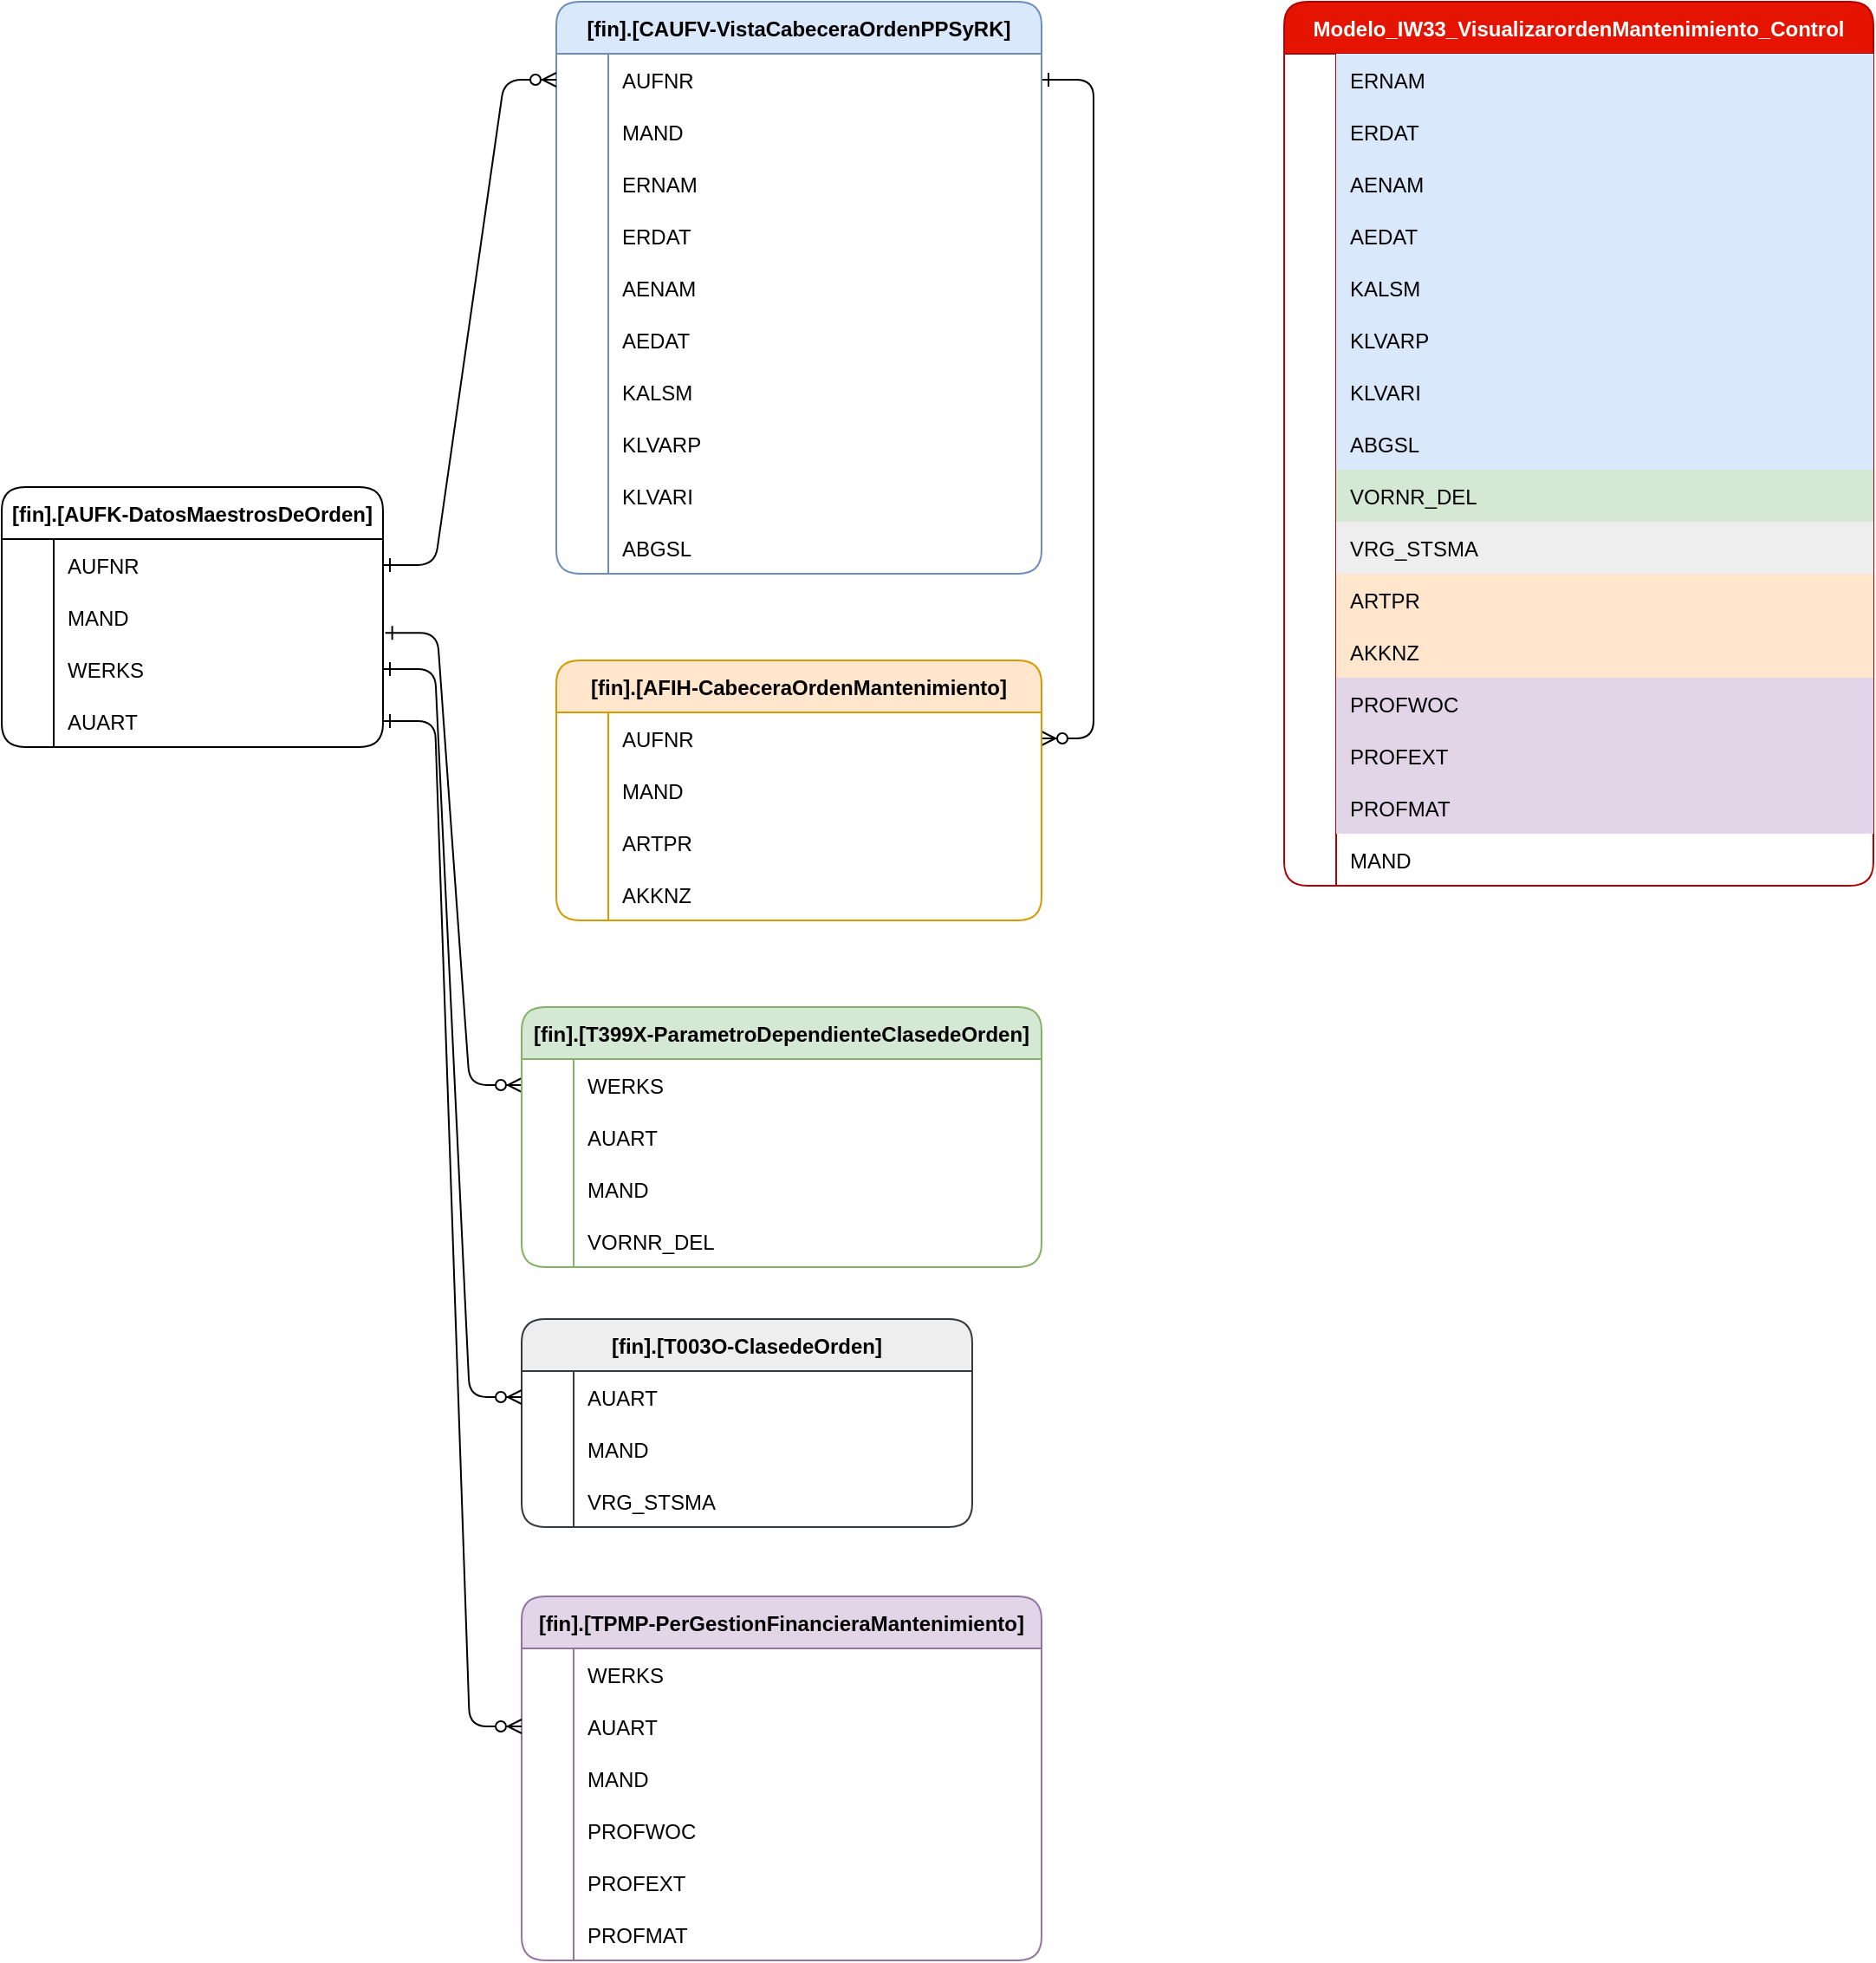 <mxfile version="21.6.5" type="github">
  <diagram id="R2lEEEUBdFMjLlhIrx00" name="Page-1">
    <mxGraphModel dx="2273" dy="819" grid="1" gridSize="10" guides="1" tooltips="1" connect="1" arrows="1" fold="1" page="1" pageScale="1" pageWidth="850" pageHeight="1100" math="0" shadow="0" extFonts="Permanent Marker^https://fonts.googleapis.com/css?family=Permanent+Marker">
      <root>
        <mxCell id="0" />
        <mxCell id="1" parent="0" />
        <mxCell id="C-vyLk0tnHw3VtMMgP7b-1" value="" style="edgeStyle=entityRelationEdgeStyle;endArrow=ERzeroToMany;startArrow=ERone;endFill=1;startFill=0;exitX=1;exitY=0.5;exitDx=0;exitDy=0;entryX=1;entryY=0.5;entryDx=0;entryDy=0;" parent="1" source="gMLpU3ofYZCjhP6Mvcqn-51" target="gMLpU3ofYZCjhP6Mvcqn-82" edge="1">
          <mxGeometry width="100" height="100" relative="1" as="geometry">
            <mxPoint x="-10" y="90" as="sourcePoint" />
            <mxPoint x="-10" y="470" as="targetPoint" />
            <Array as="points">
              <mxPoint x="-50" y="285" />
              <mxPoint x="-60" y="180" />
              <mxPoint x="-70" y="285" />
              <mxPoint x="-90" y="285" />
            </Array>
          </mxGeometry>
        </mxCell>
        <mxCell id="C-vyLk0tnHw3VtMMgP7b-12" value="" style="edgeStyle=entityRelationEdgeStyle;endArrow=ERzeroToMany;startArrow=ERone;endFill=1;startFill=0;exitX=1.006;exitY=-0.196;exitDx=0;exitDy=0;entryX=0;entryY=0.5;entryDx=0;entryDy=0;exitPerimeter=0;" parent="1" source="gMLpU3ofYZCjhP6Mvcqn-121" target="gMLpU3ofYZCjhP6Mvcqn-102" edge="1">
          <mxGeometry width="100" height="100" relative="1" as="geometry">
            <mxPoint x="-70" y="480" as="sourcePoint" />
            <mxPoint x="-170" y="760" as="targetPoint" />
          </mxGeometry>
        </mxCell>
        <mxCell id="gMLpU3ofYZCjhP6Mvcqn-1" value="Modelo_IW33_VisualizarordenMantenimiento_Control" style="shape=table;startSize=30;container=1;collapsible=1;childLayout=tableLayout;fixedRows=1;rowLines=0;fontStyle=1;align=center;resizeLast=1;fillColor=#e51400;fontColor=#ffffff;strokeColor=#B20000;rounded=1;" vertex="1" parent="1">
          <mxGeometry x="460" y="40" width="340" height="510" as="geometry" />
        </mxCell>
        <mxCell id="gMLpU3ofYZCjhP6Mvcqn-2" value="" style="shape=tableRow;horizontal=0;startSize=0;swimlaneHead=0;swimlaneBody=0;fillColor=none;collapsible=0;dropTarget=0;points=[[0,0.5],[1,0.5]];portConstraint=eastwest;strokeColor=inherit;top=0;left=0;right=0;bottom=0;" vertex="1" parent="gMLpU3ofYZCjhP6Mvcqn-1">
          <mxGeometry y="30" width="340" height="30" as="geometry" />
        </mxCell>
        <mxCell id="gMLpU3ofYZCjhP6Mvcqn-3" value="" style="shape=partialRectangle;overflow=hidden;connectable=0;fillColor=none;strokeColor=inherit;top=0;left=0;bottom=0;right=0;" vertex="1" parent="gMLpU3ofYZCjhP6Mvcqn-2">
          <mxGeometry width="30" height="30" as="geometry">
            <mxRectangle width="30" height="30" as="alternateBounds" />
          </mxGeometry>
        </mxCell>
        <mxCell id="gMLpU3ofYZCjhP6Mvcqn-4" value="ERNAM" style="shape=partialRectangle;overflow=hidden;connectable=0;fillColor=#dae8fc;align=left;strokeColor=#6c8ebf;top=0;left=0;bottom=0;right=0;spacingLeft=6;" vertex="1" parent="gMLpU3ofYZCjhP6Mvcqn-2">
          <mxGeometry x="30" width="310" height="30" as="geometry">
            <mxRectangle width="310" height="30" as="alternateBounds" />
          </mxGeometry>
        </mxCell>
        <mxCell id="gMLpU3ofYZCjhP6Mvcqn-5" value="" style="shape=tableRow;horizontal=0;startSize=0;swimlaneHead=0;swimlaneBody=0;fillColor=none;collapsible=0;dropTarget=0;points=[[0,0.5],[1,0.5]];portConstraint=eastwest;strokeColor=inherit;top=0;left=0;right=0;bottom=0;" vertex="1" parent="gMLpU3ofYZCjhP6Mvcqn-1">
          <mxGeometry y="60" width="340" height="30" as="geometry" />
        </mxCell>
        <mxCell id="gMLpU3ofYZCjhP6Mvcqn-6" value="" style="shape=partialRectangle;overflow=hidden;connectable=0;fillColor=none;strokeColor=inherit;top=0;left=0;bottom=0;right=0;" vertex="1" parent="gMLpU3ofYZCjhP6Mvcqn-5">
          <mxGeometry width="30" height="30" as="geometry">
            <mxRectangle width="30" height="30" as="alternateBounds" />
          </mxGeometry>
        </mxCell>
        <mxCell id="gMLpU3ofYZCjhP6Mvcqn-7" value="ERDAT" style="shape=partialRectangle;overflow=hidden;connectable=0;fillColor=#dae8fc;align=left;strokeColor=#6c8ebf;top=0;left=0;bottom=0;right=0;spacingLeft=6;" vertex="1" parent="gMLpU3ofYZCjhP6Mvcqn-5">
          <mxGeometry x="30" width="310" height="30" as="geometry">
            <mxRectangle width="310" height="30" as="alternateBounds" />
          </mxGeometry>
        </mxCell>
        <mxCell id="gMLpU3ofYZCjhP6Mvcqn-8" value="" style="shape=tableRow;horizontal=0;startSize=0;swimlaneHead=0;swimlaneBody=0;fillColor=none;collapsible=0;dropTarget=0;points=[[0,0.5],[1,0.5]];portConstraint=eastwest;strokeColor=inherit;top=0;left=0;right=0;bottom=0;" vertex="1" parent="gMLpU3ofYZCjhP6Mvcqn-1">
          <mxGeometry y="90" width="340" height="30" as="geometry" />
        </mxCell>
        <mxCell id="gMLpU3ofYZCjhP6Mvcqn-9" value="" style="shape=partialRectangle;overflow=hidden;connectable=0;fillColor=none;strokeColor=inherit;top=0;left=0;bottom=0;right=0;" vertex="1" parent="gMLpU3ofYZCjhP6Mvcqn-8">
          <mxGeometry width="30" height="30" as="geometry">
            <mxRectangle width="30" height="30" as="alternateBounds" />
          </mxGeometry>
        </mxCell>
        <mxCell id="gMLpU3ofYZCjhP6Mvcqn-10" value="AENAM" style="shape=partialRectangle;overflow=hidden;connectable=0;fillColor=#dae8fc;align=left;strokeColor=#6c8ebf;top=0;left=0;bottom=0;right=0;spacingLeft=6;" vertex="1" parent="gMLpU3ofYZCjhP6Mvcqn-8">
          <mxGeometry x="30" width="310" height="30" as="geometry">
            <mxRectangle width="310" height="30" as="alternateBounds" />
          </mxGeometry>
        </mxCell>
        <mxCell id="gMLpU3ofYZCjhP6Mvcqn-11" value="" style="shape=tableRow;horizontal=0;startSize=0;swimlaneHead=0;swimlaneBody=0;fillColor=none;collapsible=0;dropTarget=0;points=[[0,0.5],[1,0.5]];portConstraint=eastwest;strokeColor=inherit;top=0;left=0;right=0;bottom=0;" vertex="1" parent="gMLpU3ofYZCjhP6Mvcqn-1">
          <mxGeometry y="120" width="340" height="30" as="geometry" />
        </mxCell>
        <mxCell id="gMLpU3ofYZCjhP6Mvcqn-12" value="" style="shape=partialRectangle;overflow=hidden;connectable=0;fillColor=none;strokeColor=inherit;top=0;left=0;bottom=0;right=0;" vertex="1" parent="gMLpU3ofYZCjhP6Mvcqn-11">
          <mxGeometry width="30" height="30" as="geometry">
            <mxRectangle width="30" height="30" as="alternateBounds" />
          </mxGeometry>
        </mxCell>
        <mxCell id="gMLpU3ofYZCjhP6Mvcqn-13" value="AEDAT" style="shape=partialRectangle;overflow=hidden;connectable=0;fillColor=#dae8fc;align=left;strokeColor=#6c8ebf;top=0;left=0;bottom=0;right=0;spacingLeft=6;" vertex="1" parent="gMLpU3ofYZCjhP6Mvcqn-11">
          <mxGeometry x="30" width="310" height="30" as="geometry">
            <mxRectangle width="310" height="30" as="alternateBounds" />
          </mxGeometry>
        </mxCell>
        <mxCell id="gMLpU3ofYZCjhP6Mvcqn-14" value="" style="shape=tableRow;horizontal=0;startSize=0;swimlaneHead=0;swimlaneBody=0;fillColor=none;collapsible=0;dropTarget=0;points=[[0,0.5],[1,0.5]];portConstraint=eastwest;strokeColor=inherit;top=0;left=0;right=0;bottom=0;" vertex="1" parent="gMLpU3ofYZCjhP6Mvcqn-1">
          <mxGeometry y="150" width="340" height="30" as="geometry" />
        </mxCell>
        <mxCell id="gMLpU3ofYZCjhP6Mvcqn-15" value="" style="shape=partialRectangle;overflow=hidden;connectable=0;fillColor=none;strokeColor=inherit;top=0;left=0;bottom=0;right=0;" vertex="1" parent="gMLpU3ofYZCjhP6Mvcqn-14">
          <mxGeometry width="30" height="30" as="geometry">
            <mxRectangle width="30" height="30" as="alternateBounds" />
          </mxGeometry>
        </mxCell>
        <mxCell id="gMLpU3ofYZCjhP6Mvcqn-16" value="KALSM" style="shape=partialRectangle;overflow=hidden;connectable=0;fillColor=#dae8fc;align=left;strokeColor=#6c8ebf;top=0;left=0;bottom=0;right=0;spacingLeft=6;" vertex="1" parent="gMLpU3ofYZCjhP6Mvcqn-14">
          <mxGeometry x="30" width="310" height="30" as="geometry">
            <mxRectangle width="310" height="30" as="alternateBounds" />
          </mxGeometry>
        </mxCell>
        <mxCell id="gMLpU3ofYZCjhP6Mvcqn-17" value="" style="shape=tableRow;horizontal=0;startSize=0;swimlaneHead=0;swimlaneBody=0;fillColor=none;collapsible=0;dropTarget=0;points=[[0,0.5],[1,0.5]];portConstraint=eastwest;strokeColor=inherit;top=0;left=0;right=0;bottom=0;" vertex="1" parent="gMLpU3ofYZCjhP6Mvcqn-1">
          <mxGeometry y="180" width="340" height="30" as="geometry" />
        </mxCell>
        <mxCell id="gMLpU3ofYZCjhP6Mvcqn-18" value="" style="shape=partialRectangle;overflow=hidden;connectable=0;fillColor=none;strokeColor=inherit;top=0;left=0;bottom=0;right=0;" vertex="1" parent="gMLpU3ofYZCjhP6Mvcqn-17">
          <mxGeometry width="30" height="30" as="geometry">
            <mxRectangle width="30" height="30" as="alternateBounds" />
          </mxGeometry>
        </mxCell>
        <mxCell id="gMLpU3ofYZCjhP6Mvcqn-19" value="KLVARP" style="shape=partialRectangle;overflow=hidden;connectable=0;fillColor=#dae8fc;align=left;strokeColor=#6c8ebf;top=0;left=0;bottom=0;right=0;spacingLeft=6;" vertex="1" parent="gMLpU3ofYZCjhP6Mvcqn-17">
          <mxGeometry x="30" width="310" height="30" as="geometry">
            <mxRectangle width="310" height="30" as="alternateBounds" />
          </mxGeometry>
        </mxCell>
        <mxCell id="gMLpU3ofYZCjhP6Mvcqn-20" value="" style="shape=tableRow;horizontal=0;startSize=0;swimlaneHead=0;swimlaneBody=0;fillColor=none;collapsible=0;dropTarget=0;points=[[0,0.5],[1,0.5]];portConstraint=eastwest;strokeColor=inherit;top=0;left=0;right=0;bottom=0;" vertex="1" parent="gMLpU3ofYZCjhP6Mvcqn-1">
          <mxGeometry y="210" width="340" height="30" as="geometry" />
        </mxCell>
        <mxCell id="gMLpU3ofYZCjhP6Mvcqn-21" value="" style="shape=partialRectangle;overflow=hidden;connectable=0;fillColor=none;strokeColor=inherit;top=0;left=0;bottom=0;right=0;" vertex="1" parent="gMLpU3ofYZCjhP6Mvcqn-20">
          <mxGeometry width="30" height="30" as="geometry">
            <mxRectangle width="30" height="30" as="alternateBounds" />
          </mxGeometry>
        </mxCell>
        <mxCell id="gMLpU3ofYZCjhP6Mvcqn-22" value="KLVARI" style="shape=partialRectangle;overflow=hidden;connectable=0;fillColor=#dae8fc;align=left;strokeColor=#6c8ebf;top=0;left=0;bottom=0;right=0;spacingLeft=6;" vertex="1" parent="gMLpU3ofYZCjhP6Mvcqn-20">
          <mxGeometry x="30" width="310" height="30" as="geometry">
            <mxRectangle width="310" height="30" as="alternateBounds" />
          </mxGeometry>
        </mxCell>
        <mxCell id="gMLpU3ofYZCjhP6Mvcqn-23" value="" style="shape=tableRow;horizontal=0;startSize=0;swimlaneHead=0;swimlaneBody=0;fillColor=none;collapsible=0;dropTarget=0;points=[[0,0.5],[1,0.5]];portConstraint=eastwest;strokeColor=inherit;top=0;left=0;right=0;bottom=0;" vertex="1" parent="gMLpU3ofYZCjhP6Mvcqn-1">
          <mxGeometry y="240" width="340" height="30" as="geometry" />
        </mxCell>
        <mxCell id="gMLpU3ofYZCjhP6Mvcqn-24" value="" style="shape=partialRectangle;overflow=hidden;connectable=0;fillColor=none;strokeColor=inherit;top=0;left=0;bottom=0;right=0;" vertex="1" parent="gMLpU3ofYZCjhP6Mvcqn-23">
          <mxGeometry width="30" height="30" as="geometry">
            <mxRectangle width="30" height="30" as="alternateBounds" />
          </mxGeometry>
        </mxCell>
        <mxCell id="gMLpU3ofYZCjhP6Mvcqn-25" value="ABGSL" style="shape=partialRectangle;overflow=hidden;connectable=0;fillColor=#dae8fc;align=left;strokeColor=#6c8ebf;top=0;left=0;bottom=0;right=0;spacingLeft=6;" vertex="1" parent="gMLpU3ofYZCjhP6Mvcqn-23">
          <mxGeometry x="30" width="310" height="30" as="geometry">
            <mxRectangle width="310" height="30" as="alternateBounds" />
          </mxGeometry>
        </mxCell>
        <mxCell id="gMLpU3ofYZCjhP6Mvcqn-26" value="" style="shape=tableRow;horizontal=0;startSize=0;swimlaneHead=0;swimlaneBody=0;fillColor=none;collapsible=0;dropTarget=0;points=[[0,0.5],[1,0.5]];portConstraint=eastwest;strokeColor=inherit;top=0;left=0;right=0;bottom=0;" vertex="1" parent="gMLpU3ofYZCjhP6Mvcqn-1">
          <mxGeometry y="270" width="340" height="30" as="geometry" />
        </mxCell>
        <mxCell id="gMLpU3ofYZCjhP6Mvcqn-27" value="" style="shape=partialRectangle;overflow=hidden;connectable=0;fillColor=none;strokeColor=inherit;top=0;left=0;bottom=0;right=0;" vertex="1" parent="gMLpU3ofYZCjhP6Mvcqn-26">
          <mxGeometry width="30" height="30" as="geometry">
            <mxRectangle width="30" height="30" as="alternateBounds" />
          </mxGeometry>
        </mxCell>
        <mxCell id="gMLpU3ofYZCjhP6Mvcqn-28" value="VORNR_DEL" style="shape=partialRectangle;overflow=hidden;connectable=0;fillColor=#d5e8d4;align=left;strokeColor=#82b366;top=0;left=0;bottom=0;right=0;spacingLeft=6;" vertex="1" parent="gMLpU3ofYZCjhP6Mvcqn-26">
          <mxGeometry x="30" width="310" height="30" as="geometry">
            <mxRectangle width="310" height="30" as="alternateBounds" />
          </mxGeometry>
        </mxCell>
        <mxCell id="gMLpU3ofYZCjhP6Mvcqn-29" value="" style="shape=tableRow;horizontal=0;startSize=0;swimlaneHead=0;swimlaneBody=0;fillColor=none;collapsible=0;dropTarget=0;points=[[0,0.5],[1,0.5]];portConstraint=eastwest;strokeColor=inherit;top=0;left=0;right=0;bottom=0;" vertex="1" parent="gMLpU3ofYZCjhP6Mvcqn-1">
          <mxGeometry y="300" width="340" height="30" as="geometry" />
        </mxCell>
        <mxCell id="gMLpU3ofYZCjhP6Mvcqn-30" value="" style="shape=partialRectangle;overflow=hidden;connectable=0;fillColor=none;strokeColor=inherit;top=0;left=0;bottom=0;right=0;" vertex="1" parent="gMLpU3ofYZCjhP6Mvcqn-29">
          <mxGeometry width="30" height="30" as="geometry">
            <mxRectangle width="30" height="30" as="alternateBounds" />
          </mxGeometry>
        </mxCell>
        <mxCell id="gMLpU3ofYZCjhP6Mvcqn-31" value="VRG_STSMA" style="shape=partialRectangle;overflow=hidden;connectable=0;fillColor=#eeeeee;align=left;strokeColor=#36393d;top=0;left=0;bottom=0;right=0;spacingLeft=6;" vertex="1" parent="gMLpU3ofYZCjhP6Mvcqn-29">
          <mxGeometry x="30" width="310" height="30" as="geometry">
            <mxRectangle width="310" height="30" as="alternateBounds" />
          </mxGeometry>
        </mxCell>
        <mxCell id="gMLpU3ofYZCjhP6Mvcqn-32" value="" style="shape=tableRow;horizontal=0;startSize=0;swimlaneHead=0;swimlaneBody=0;fillColor=none;collapsible=0;dropTarget=0;points=[[0,0.5],[1,0.5]];portConstraint=eastwest;strokeColor=inherit;top=0;left=0;right=0;bottom=0;" vertex="1" parent="gMLpU3ofYZCjhP6Mvcqn-1">
          <mxGeometry y="330" width="340" height="30" as="geometry" />
        </mxCell>
        <mxCell id="gMLpU3ofYZCjhP6Mvcqn-33" value="" style="shape=partialRectangle;overflow=hidden;connectable=0;fillColor=none;strokeColor=inherit;top=0;left=0;bottom=0;right=0;" vertex="1" parent="gMLpU3ofYZCjhP6Mvcqn-32">
          <mxGeometry width="30" height="30" as="geometry">
            <mxRectangle width="30" height="30" as="alternateBounds" />
          </mxGeometry>
        </mxCell>
        <mxCell id="gMLpU3ofYZCjhP6Mvcqn-34" value="ARTPR" style="shape=partialRectangle;overflow=hidden;connectable=0;fillColor=#ffe6cc;align=left;strokeColor=#d79b00;top=0;left=0;bottom=0;right=0;spacingLeft=6;" vertex="1" parent="gMLpU3ofYZCjhP6Mvcqn-32">
          <mxGeometry x="30" width="310" height="30" as="geometry">
            <mxRectangle width="310" height="30" as="alternateBounds" />
          </mxGeometry>
        </mxCell>
        <mxCell id="gMLpU3ofYZCjhP6Mvcqn-35" value="" style="shape=tableRow;horizontal=0;startSize=0;swimlaneHead=0;swimlaneBody=0;fillColor=none;collapsible=0;dropTarget=0;points=[[0,0.5],[1,0.5]];portConstraint=eastwest;strokeColor=inherit;top=0;left=0;right=0;bottom=0;" vertex="1" parent="gMLpU3ofYZCjhP6Mvcqn-1">
          <mxGeometry y="360" width="340" height="30" as="geometry" />
        </mxCell>
        <mxCell id="gMLpU3ofYZCjhP6Mvcqn-36" value="" style="shape=partialRectangle;overflow=hidden;connectable=0;fillColor=none;strokeColor=inherit;top=0;left=0;bottom=0;right=0;" vertex="1" parent="gMLpU3ofYZCjhP6Mvcqn-35">
          <mxGeometry width="30" height="30" as="geometry">
            <mxRectangle width="30" height="30" as="alternateBounds" />
          </mxGeometry>
        </mxCell>
        <mxCell id="gMLpU3ofYZCjhP6Mvcqn-37" value="AKKNZ" style="shape=partialRectangle;overflow=hidden;connectable=0;fillColor=#ffe6cc;align=left;strokeColor=#d79b00;top=0;left=0;bottom=0;right=0;spacingLeft=6;" vertex="1" parent="gMLpU3ofYZCjhP6Mvcqn-35">
          <mxGeometry x="30" width="310" height="30" as="geometry">
            <mxRectangle width="310" height="30" as="alternateBounds" />
          </mxGeometry>
        </mxCell>
        <mxCell id="gMLpU3ofYZCjhP6Mvcqn-38" value="" style="shape=tableRow;horizontal=0;startSize=0;swimlaneHead=0;swimlaneBody=0;fillColor=none;collapsible=0;dropTarget=0;points=[[0,0.5],[1,0.5]];portConstraint=eastwest;strokeColor=inherit;top=0;left=0;right=0;bottom=0;" vertex="1" parent="gMLpU3ofYZCjhP6Mvcqn-1">
          <mxGeometry y="390" width="340" height="30" as="geometry" />
        </mxCell>
        <mxCell id="gMLpU3ofYZCjhP6Mvcqn-39" value="" style="shape=partialRectangle;overflow=hidden;connectable=0;fillColor=none;strokeColor=inherit;top=0;left=0;bottom=0;right=0;" vertex="1" parent="gMLpU3ofYZCjhP6Mvcqn-38">
          <mxGeometry width="30" height="30" as="geometry">
            <mxRectangle width="30" height="30" as="alternateBounds" />
          </mxGeometry>
        </mxCell>
        <mxCell id="gMLpU3ofYZCjhP6Mvcqn-40" value="PROFWOC" style="shape=partialRectangle;overflow=hidden;connectable=0;fillColor=#e1d5e7;align=left;strokeColor=#9673a6;top=0;left=0;bottom=0;right=0;spacingLeft=6;" vertex="1" parent="gMLpU3ofYZCjhP6Mvcqn-38">
          <mxGeometry x="30" width="310" height="30" as="geometry">
            <mxRectangle width="310" height="30" as="alternateBounds" />
          </mxGeometry>
        </mxCell>
        <mxCell id="gMLpU3ofYZCjhP6Mvcqn-41" value="" style="shape=tableRow;horizontal=0;startSize=0;swimlaneHead=0;swimlaneBody=0;fillColor=none;collapsible=0;dropTarget=0;points=[[0,0.5],[1,0.5]];portConstraint=eastwest;strokeColor=inherit;top=0;left=0;right=0;bottom=0;" vertex="1" parent="gMLpU3ofYZCjhP6Mvcqn-1">
          <mxGeometry y="420" width="340" height="30" as="geometry" />
        </mxCell>
        <mxCell id="gMLpU3ofYZCjhP6Mvcqn-42" value="" style="shape=partialRectangle;overflow=hidden;connectable=0;fillColor=none;strokeColor=inherit;top=0;left=0;bottom=0;right=0;" vertex="1" parent="gMLpU3ofYZCjhP6Mvcqn-41">
          <mxGeometry width="30" height="30" as="geometry">
            <mxRectangle width="30" height="30" as="alternateBounds" />
          </mxGeometry>
        </mxCell>
        <mxCell id="gMLpU3ofYZCjhP6Mvcqn-43" value="PROFEXT" style="shape=partialRectangle;overflow=hidden;connectable=0;fillColor=#e1d5e7;align=left;strokeColor=#9673a6;top=0;left=0;bottom=0;right=0;spacingLeft=6;" vertex="1" parent="gMLpU3ofYZCjhP6Mvcqn-41">
          <mxGeometry x="30" width="310" height="30" as="geometry">
            <mxRectangle width="310" height="30" as="alternateBounds" />
          </mxGeometry>
        </mxCell>
        <mxCell id="gMLpU3ofYZCjhP6Mvcqn-44" value="" style="shape=tableRow;horizontal=0;startSize=0;swimlaneHead=0;swimlaneBody=0;fillColor=none;collapsible=0;dropTarget=0;points=[[0,0.5],[1,0.5]];portConstraint=eastwest;strokeColor=inherit;top=0;left=0;right=0;bottom=0;" vertex="1" parent="gMLpU3ofYZCjhP6Mvcqn-1">
          <mxGeometry y="450" width="340" height="30" as="geometry" />
        </mxCell>
        <mxCell id="gMLpU3ofYZCjhP6Mvcqn-45" value="" style="shape=partialRectangle;overflow=hidden;connectable=0;fillColor=none;strokeColor=inherit;top=0;left=0;bottom=0;right=0;" vertex="1" parent="gMLpU3ofYZCjhP6Mvcqn-44">
          <mxGeometry width="30" height="30" as="geometry">
            <mxRectangle width="30" height="30" as="alternateBounds" />
          </mxGeometry>
        </mxCell>
        <mxCell id="gMLpU3ofYZCjhP6Mvcqn-46" value="PROFMAT" style="shape=partialRectangle;overflow=hidden;connectable=0;fillColor=#e1d5e7;align=left;strokeColor=#9673a6;top=0;left=0;bottom=0;right=0;spacingLeft=6;" vertex="1" parent="gMLpU3ofYZCjhP6Mvcqn-44">
          <mxGeometry x="30" width="310" height="30" as="geometry">
            <mxRectangle width="310" height="30" as="alternateBounds" />
          </mxGeometry>
        </mxCell>
        <mxCell id="gMLpU3ofYZCjhP6Mvcqn-47" value="" style="shape=tableRow;horizontal=0;startSize=0;swimlaneHead=0;swimlaneBody=0;fillColor=none;collapsible=0;dropTarget=0;points=[[0,0.5],[1,0.5]];portConstraint=eastwest;strokeColor=inherit;top=0;left=0;right=0;bottom=0;" vertex="1" parent="gMLpU3ofYZCjhP6Mvcqn-1">
          <mxGeometry y="480" width="340" height="30" as="geometry" />
        </mxCell>
        <mxCell id="gMLpU3ofYZCjhP6Mvcqn-48" value="" style="shape=partialRectangle;overflow=hidden;connectable=0;fillColor=none;strokeColor=inherit;top=0;left=0;bottom=0;right=0;" vertex="1" parent="gMLpU3ofYZCjhP6Mvcqn-47">
          <mxGeometry width="30" height="30" as="geometry">
            <mxRectangle width="30" height="30" as="alternateBounds" />
          </mxGeometry>
        </mxCell>
        <mxCell id="gMLpU3ofYZCjhP6Mvcqn-49" value="MAND" style="shape=partialRectangle;overflow=hidden;connectable=0;fillColor=none;align=left;strokeColor=inherit;top=0;left=0;bottom=0;right=0;spacingLeft=6;" vertex="1" parent="gMLpU3ofYZCjhP6Mvcqn-47">
          <mxGeometry x="30" width="310" height="30" as="geometry">
            <mxRectangle width="310" height="30" as="alternateBounds" />
          </mxGeometry>
        </mxCell>
        <mxCell id="gMLpU3ofYZCjhP6Mvcqn-50" value="[fin].[CAUFV-VistaCabeceraOrdenPPSyRK]" style="shape=table;startSize=30;container=1;collapsible=1;childLayout=tableLayout;fixedRows=1;rowLines=0;fontStyle=1;align=center;resizeLast=1;fillColor=#dae8fc;strokeColor=#6c8ebf;rounded=1;" vertex="1" parent="1">
          <mxGeometry x="40" y="40" width="280" height="330" as="geometry" />
        </mxCell>
        <mxCell id="gMLpU3ofYZCjhP6Mvcqn-51" value="" style="shape=tableRow;horizontal=0;startSize=0;swimlaneHead=0;swimlaneBody=0;fillColor=none;collapsible=0;dropTarget=0;points=[[0,0.5],[1,0.5]];portConstraint=eastwest;strokeColor=inherit;top=0;left=0;right=0;bottom=0;" vertex="1" parent="gMLpU3ofYZCjhP6Mvcqn-50">
          <mxGeometry y="30" width="280" height="30" as="geometry" />
        </mxCell>
        <mxCell id="gMLpU3ofYZCjhP6Mvcqn-52" value="" style="shape=partialRectangle;overflow=hidden;connectable=0;fillColor=none;strokeColor=inherit;top=0;left=0;bottom=0;right=0;" vertex="1" parent="gMLpU3ofYZCjhP6Mvcqn-51">
          <mxGeometry width="30" height="30" as="geometry">
            <mxRectangle width="30" height="30" as="alternateBounds" />
          </mxGeometry>
        </mxCell>
        <mxCell id="gMLpU3ofYZCjhP6Mvcqn-53" value="AUFNR" style="shape=partialRectangle;overflow=hidden;connectable=0;fillColor=none;align=left;strokeColor=inherit;top=0;left=0;bottom=0;right=0;spacingLeft=6;" vertex="1" parent="gMLpU3ofYZCjhP6Mvcqn-51">
          <mxGeometry x="30" width="250" height="30" as="geometry">
            <mxRectangle width="250" height="30" as="alternateBounds" />
          </mxGeometry>
        </mxCell>
        <mxCell id="gMLpU3ofYZCjhP6Mvcqn-54" value="" style="shape=tableRow;horizontal=0;startSize=0;swimlaneHead=0;swimlaneBody=0;fillColor=none;collapsible=0;dropTarget=0;points=[[0,0.5],[1,0.5]];portConstraint=eastwest;strokeColor=inherit;top=0;left=0;right=0;bottom=0;" vertex="1" parent="gMLpU3ofYZCjhP6Mvcqn-50">
          <mxGeometry y="60" width="280" height="30" as="geometry" />
        </mxCell>
        <mxCell id="gMLpU3ofYZCjhP6Mvcqn-55" value="" style="shape=partialRectangle;overflow=hidden;connectable=0;fillColor=none;strokeColor=inherit;top=0;left=0;bottom=0;right=0;" vertex="1" parent="gMLpU3ofYZCjhP6Mvcqn-54">
          <mxGeometry width="30" height="30" as="geometry">
            <mxRectangle width="30" height="30" as="alternateBounds" />
          </mxGeometry>
        </mxCell>
        <mxCell id="gMLpU3ofYZCjhP6Mvcqn-56" value="MAND" style="shape=partialRectangle;overflow=hidden;connectable=0;fillColor=none;align=left;strokeColor=inherit;top=0;left=0;bottom=0;right=0;spacingLeft=6;" vertex="1" parent="gMLpU3ofYZCjhP6Mvcqn-54">
          <mxGeometry x="30" width="250" height="30" as="geometry">
            <mxRectangle width="250" height="30" as="alternateBounds" />
          </mxGeometry>
        </mxCell>
        <mxCell id="gMLpU3ofYZCjhP6Mvcqn-57" value="" style="shape=tableRow;horizontal=0;startSize=0;swimlaneHead=0;swimlaneBody=0;fillColor=none;collapsible=0;dropTarget=0;points=[[0,0.5],[1,0.5]];portConstraint=eastwest;strokeColor=inherit;top=0;left=0;right=0;bottom=0;" vertex="1" parent="gMLpU3ofYZCjhP6Mvcqn-50">
          <mxGeometry y="90" width="280" height="30" as="geometry" />
        </mxCell>
        <mxCell id="gMLpU3ofYZCjhP6Mvcqn-58" value="" style="shape=partialRectangle;overflow=hidden;connectable=0;fillColor=none;strokeColor=inherit;top=0;left=0;bottom=0;right=0;" vertex="1" parent="gMLpU3ofYZCjhP6Mvcqn-57">
          <mxGeometry width="30" height="30" as="geometry">
            <mxRectangle width="30" height="30" as="alternateBounds" />
          </mxGeometry>
        </mxCell>
        <mxCell id="gMLpU3ofYZCjhP6Mvcqn-59" value="ERNAM" style="shape=partialRectangle;overflow=hidden;connectable=0;fillColor=none;align=left;strokeColor=inherit;top=0;left=0;bottom=0;right=0;spacingLeft=6;" vertex="1" parent="gMLpU3ofYZCjhP6Mvcqn-57">
          <mxGeometry x="30" width="250" height="30" as="geometry">
            <mxRectangle width="250" height="30" as="alternateBounds" />
          </mxGeometry>
        </mxCell>
        <mxCell id="gMLpU3ofYZCjhP6Mvcqn-60" value="" style="shape=tableRow;horizontal=0;startSize=0;swimlaneHead=0;swimlaneBody=0;fillColor=none;collapsible=0;dropTarget=0;points=[[0,0.5],[1,0.5]];portConstraint=eastwest;strokeColor=inherit;top=0;left=0;right=0;bottom=0;" vertex="1" parent="gMLpU3ofYZCjhP6Mvcqn-50">
          <mxGeometry y="120" width="280" height="30" as="geometry" />
        </mxCell>
        <mxCell id="gMLpU3ofYZCjhP6Mvcqn-61" value="" style="shape=partialRectangle;overflow=hidden;connectable=0;fillColor=none;strokeColor=inherit;top=0;left=0;bottom=0;right=0;" vertex="1" parent="gMLpU3ofYZCjhP6Mvcqn-60">
          <mxGeometry width="30" height="30" as="geometry">
            <mxRectangle width="30" height="30" as="alternateBounds" />
          </mxGeometry>
        </mxCell>
        <mxCell id="gMLpU3ofYZCjhP6Mvcqn-62" value="ERDAT" style="shape=partialRectangle;overflow=hidden;connectable=0;fillColor=none;align=left;strokeColor=inherit;top=0;left=0;bottom=0;right=0;spacingLeft=6;" vertex="1" parent="gMLpU3ofYZCjhP6Mvcqn-60">
          <mxGeometry x="30" width="250" height="30" as="geometry">
            <mxRectangle width="250" height="30" as="alternateBounds" />
          </mxGeometry>
        </mxCell>
        <mxCell id="gMLpU3ofYZCjhP6Mvcqn-63" value="" style="shape=tableRow;horizontal=0;startSize=0;swimlaneHead=0;swimlaneBody=0;fillColor=none;collapsible=0;dropTarget=0;points=[[0,0.5],[1,0.5]];portConstraint=eastwest;strokeColor=inherit;top=0;left=0;right=0;bottom=0;" vertex="1" parent="gMLpU3ofYZCjhP6Mvcqn-50">
          <mxGeometry y="150" width="280" height="30" as="geometry" />
        </mxCell>
        <mxCell id="gMLpU3ofYZCjhP6Mvcqn-64" value="" style="shape=partialRectangle;overflow=hidden;connectable=0;fillColor=none;strokeColor=inherit;top=0;left=0;bottom=0;right=0;" vertex="1" parent="gMLpU3ofYZCjhP6Mvcqn-63">
          <mxGeometry width="30" height="30" as="geometry">
            <mxRectangle width="30" height="30" as="alternateBounds" />
          </mxGeometry>
        </mxCell>
        <mxCell id="gMLpU3ofYZCjhP6Mvcqn-65" value="AENAM" style="shape=partialRectangle;overflow=hidden;connectable=0;fillColor=none;align=left;strokeColor=inherit;top=0;left=0;bottom=0;right=0;spacingLeft=6;" vertex="1" parent="gMLpU3ofYZCjhP6Mvcqn-63">
          <mxGeometry x="30" width="250" height="30" as="geometry">
            <mxRectangle width="250" height="30" as="alternateBounds" />
          </mxGeometry>
        </mxCell>
        <mxCell id="gMLpU3ofYZCjhP6Mvcqn-66" value="" style="shape=tableRow;horizontal=0;startSize=0;swimlaneHead=0;swimlaneBody=0;fillColor=none;collapsible=0;dropTarget=0;points=[[0,0.5],[1,0.5]];portConstraint=eastwest;strokeColor=inherit;top=0;left=0;right=0;bottom=0;" vertex="1" parent="gMLpU3ofYZCjhP6Mvcqn-50">
          <mxGeometry y="180" width="280" height="30" as="geometry" />
        </mxCell>
        <mxCell id="gMLpU3ofYZCjhP6Mvcqn-67" value="" style="shape=partialRectangle;overflow=hidden;connectable=0;fillColor=none;strokeColor=inherit;top=0;left=0;bottom=0;right=0;" vertex="1" parent="gMLpU3ofYZCjhP6Mvcqn-66">
          <mxGeometry width="30" height="30" as="geometry">
            <mxRectangle width="30" height="30" as="alternateBounds" />
          </mxGeometry>
        </mxCell>
        <mxCell id="gMLpU3ofYZCjhP6Mvcqn-68" value="AEDAT" style="shape=partialRectangle;overflow=hidden;connectable=0;fillColor=none;align=left;strokeColor=inherit;top=0;left=0;bottom=0;right=0;spacingLeft=6;" vertex="1" parent="gMLpU3ofYZCjhP6Mvcqn-66">
          <mxGeometry x="30" width="250" height="30" as="geometry">
            <mxRectangle width="250" height="30" as="alternateBounds" />
          </mxGeometry>
        </mxCell>
        <mxCell id="gMLpU3ofYZCjhP6Mvcqn-69" value="" style="shape=tableRow;horizontal=0;startSize=0;swimlaneHead=0;swimlaneBody=0;fillColor=none;collapsible=0;dropTarget=0;points=[[0,0.5],[1,0.5]];portConstraint=eastwest;strokeColor=inherit;top=0;left=0;right=0;bottom=0;" vertex="1" parent="gMLpU3ofYZCjhP6Mvcqn-50">
          <mxGeometry y="210" width="280" height="30" as="geometry" />
        </mxCell>
        <mxCell id="gMLpU3ofYZCjhP6Mvcqn-70" value="" style="shape=partialRectangle;overflow=hidden;connectable=0;fillColor=none;strokeColor=inherit;top=0;left=0;bottom=0;right=0;" vertex="1" parent="gMLpU3ofYZCjhP6Mvcqn-69">
          <mxGeometry width="30" height="30" as="geometry">
            <mxRectangle width="30" height="30" as="alternateBounds" />
          </mxGeometry>
        </mxCell>
        <mxCell id="gMLpU3ofYZCjhP6Mvcqn-71" value="KALSM" style="shape=partialRectangle;overflow=hidden;connectable=0;fillColor=none;align=left;strokeColor=inherit;top=0;left=0;bottom=0;right=0;spacingLeft=6;" vertex="1" parent="gMLpU3ofYZCjhP6Mvcqn-69">
          <mxGeometry x="30" width="250" height="30" as="geometry">
            <mxRectangle width="250" height="30" as="alternateBounds" />
          </mxGeometry>
        </mxCell>
        <mxCell id="gMLpU3ofYZCjhP6Mvcqn-72" value="" style="shape=tableRow;horizontal=0;startSize=0;swimlaneHead=0;swimlaneBody=0;fillColor=none;collapsible=0;dropTarget=0;points=[[0,0.5],[1,0.5]];portConstraint=eastwest;strokeColor=inherit;top=0;left=0;right=0;bottom=0;" vertex="1" parent="gMLpU3ofYZCjhP6Mvcqn-50">
          <mxGeometry y="240" width="280" height="30" as="geometry" />
        </mxCell>
        <mxCell id="gMLpU3ofYZCjhP6Mvcqn-73" value="" style="shape=partialRectangle;overflow=hidden;connectable=0;fillColor=none;strokeColor=inherit;top=0;left=0;bottom=0;right=0;" vertex="1" parent="gMLpU3ofYZCjhP6Mvcqn-72">
          <mxGeometry width="30" height="30" as="geometry">
            <mxRectangle width="30" height="30" as="alternateBounds" />
          </mxGeometry>
        </mxCell>
        <mxCell id="gMLpU3ofYZCjhP6Mvcqn-74" value="KLVARP" style="shape=partialRectangle;overflow=hidden;connectable=0;fillColor=none;align=left;strokeColor=inherit;top=0;left=0;bottom=0;right=0;spacingLeft=6;" vertex="1" parent="gMLpU3ofYZCjhP6Mvcqn-72">
          <mxGeometry x="30" width="250" height="30" as="geometry">
            <mxRectangle width="250" height="30" as="alternateBounds" />
          </mxGeometry>
        </mxCell>
        <mxCell id="gMLpU3ofYZCjhP6Mvcqn-75" value="" style="shape=tableRow;horizontal=0;startSize=0;swimlaneHead=0;swimlaneBody=0;fillColor=none;collapsible=0;dropTarget=0;points=[[0,0.5],[1,0.5]];portConstraint=eastwest;strokeColor=inherit;top=0;left=0;right=0;bottom=0;" vertex="1" parent="gMLpU3ofYZCjhP6Mvcqn-50">
          <mxGeometry y="270" width="280" height="30" as="geometry" />
        </mxCell>
        <mxCell id="gMLpU3ofYZCjhP6Mvcqn-76" value="" style="shape=partialRectangle;overflow=hidden;connectable=0;fillColor=none;strokeColor=inherit;top=0;left=0;bottom=0;right=0;" vertex="1" parent="gMLpU3ofYZCjhP6Mvcqn-75">
          <mxGeometry width="30" height="30" as="geometry">
            <mxRectangle width="30" height="30" as="alternateBounds" />
          </mxGeometry>
        </mxCell>
        <mxCell id="gMLpU3ofYZCjhP6Mvcqn-77" value="KLVARI" style="shape=partialRectangle;overflow=hidden;connectable=0;fillColor=none;align=left;strokeColor=inherit;top=0;left=0;bottom=0;right=0;spacingLeft=6;" vertex="1" parent="gMLpU3ofYZCjhP6Mvcqn-75">
          <mxGeometry x="30" width="250" height="30" as="geometry">
            <mxRectangle width="250" height="30" as="alternateBounds" />
          </mxGeometry>
        </mxCell>
        <mxCell id="gMLpU3ofYZCjhP6Mvcqn-78" value="" style="shape=tableRow;horizontal=0;startSize=0;swimlaneHead=0;swimlaneBody=0;fillColor=none;collapsible=0;dropTarget=0;points=[[0,0.5],[1,0.5]];portConstraint=eastwest;strokeColor=inherit;top=0;left=0;right=0;bottom=0;" vertex="1" parent="gMLpU3ofYZCjhP6Mvcqn-50">
          <mxGeometry y="300" width="280" height="30" as="geometry" />
        </mxCell>
        <mxCell id="gMLpU3ofYZCjhP6Mvcqn-79" value="" style="shape=partialRectangle;overflow=hidden;connectable=0;fillColor=none;strokeColor=inherit;top=0;left=0;bottom=0;right=0;" vertex="1" parent="gMLpU3ofYZCjhP6Mvcqn-78">
          <mxGeometry width="30" height="30" as="geometry">
            <mxRectangle width="30" height="30" as="alternateBounds" />
          </mxGeometry>
        </mxCell>
        <mxCell id="gMLpU3ofYZCjhP6Mvcqn-80" value="ABGSL" style="shape=partialRectangle;overflow=hidden;connectable=0;fillColor=none;align=left;strokeColor=inherit;top=0;left=0;bottom=0;right=0;spacingLeft=6;" vertex="1" parent="gMLpU3ofYZCjhP6Mvcqn-78">
          <mxGeometry x="30" width="250" height="30" as="geometry">
            <mxRectangle width="250" height="30" as="alternateBounds" />
          </mxGeometry>
        </mxCell>
        <mxCell id="gMLpU3ofYZCjhP6Mvcqn-81" value="[fin].[AFIH-CabeceraOrdenMantenimiento]" style="shape=table;startSize=30;container=1;collapsible=1;childLayout=tableLayout;fixedRows=1;rowLines=0;fontStyle=1;align=center;resizeLast=1;fillColor=#ffe6cc;strokeColor=#d79b00;rounded=1;" vertex="1" parent="1">
          <mxGeometry x="40" y="420" width="280" height="150" as="geometry" />
        </mxCell>
        <mxCell id="gMLpU3ofYZCjhP6Mvcqn-82" value="" style="shape=tableRow;horizontal=0;startSize=0;swimlaneHead=0;swimlaneBody=0;fillColor=none;collapsible=0;dropTarget=0;points=[[0,0.5],[1,0.5]];portConstraint=eastwest;strokeColor=inherit;top=0;left=0;right=0;bottom=0;" vertex="1" parent="gMLpU3ofYZCjhP6Mvcqn-81">
          <mxGeometry y="30" width="280" height="30" as="geometry" />
        </mxCell>
        <mxCell id="gMLpU3ofYZCjhP6Mvcqn-83" value="" style="shape=partialRectangle;overflow=hidden;connectable=0;fillColor=none;strokeColor=inherit;top=0;left=0;bottom=0;right=0;" vertex="1" parent="gMLpU3ofYZCjhP6Mvcqn-82">
          <mxGeometry width="30" height="30" as="geometry">
            <mxRectangle width="30" height="30" as="alternateBounds" />
          </mxGeometry>
        </mxCell>
        <mxCell id="gMLpU3ofYZCjhP6Mvcqn-84" value="AUFNR" style="shape=partialRectangle;overflow=hidden;connectable=0;fillColor=none;align=left;strokeColor=inherit;top=0;left=0;bottom=0;right=0;spacingLeft=6;" vertex="1" parent="gMLpU3ofYZCjhP6Mvcqn-82">
          <mxGeometry x="30" width="250" height="30" as="geometry">
            <mxRectangle width="250" height="30" as="alternateBounds" />
          </mxGeometry>
        </mxCell>
        <mxCell id="gMLpU3ofYZCjhP6Mvcqn-85" value="" style="shape=tableRow;horizontal=0;startSize=0;swimlaneHead=0;swimlaneBody=0;fillColor=none;collapsible=0;dropTarget=0;points=[[0,0.5],[1,0.5]];portConstraint=eastwest;strokeColor=inherit;top=0;left=0;right=0;bottom=0;" vertex="1" parent="gMLpU3ofYZCjhP6Mvcqn-81">
          <mxGeometry y="60" width="280" height="30" as="geometry" />
        </mxCell>
        <mxCell id="gMLpU3ofYZCjhP6Mvcqn-86" value="" style="shape=partialRectangle;overflow=hidden;connectable=0;fillColor=none;strokeColor=inherit;top=0;left=0;bottom=0;right=0;" vertex="1" parent="gMLpU3ofYZCjhP6Mvcqn-85">
          <mxGeometry width="30" height="30" as="geometry">
            <mxRectangle width="30" height="30" as="alternateBounds" />
          </mxGeometry>
        </mxCell>
        <mxCell id="gMLpU3ofYZCjhP6Mvcqn-87" value="MAND" style="shape=partialRectangle;overflow=hidden;connectable=0;fillColor=none;align=left;strokeColor=inherit;top=0;left=0;bottom=0;right=0;spacingLeft=6;" vertex="1" parent="gMLpU3ofYZCjhP6Mvcqn-85">
          <mxGeometry x="30" width="250" height="30" as="geometry">
            <mxRectangle width="250" height="30" as="alternateBounds" />
          </mxGeometry>
        </mxCell>
        <mxCell id="gMLpU3ofYZCjhP6Mvcqn-88" value="" style="shape=tableRow;horizontal=0;startSize=0;swimlaneHead=0;swimlaneBody=0;fillColor=none;collapsible=0;dropTarget=0;points=[[0,0.5],[1,0.5]];portConstraint=eastwest;strokeColor=inherit;top=0;left=0;right=0;bottom=0;" vertex="1" parent="gMLpU3ofYZCjhP6Mvcqn-81">
          <mxGeometry y="90" width="280" height="30" as="geometry" />
        </mxCell>
        <mxCell id="gMLpU3ofYZCjhP6Mvcqn-89" value="" style="shape=partialRectangle;overflow=hidden;connectable=0;fillColor=none;strokeColor=inherit;top=0;left=0;bottom=0;right=0;" vertex="1" parent="gMLpU3ofYZCjhP6Mvcqn-88">
          <mxGeometry width="30" height="30" as="geometry">
            <mxRectangle width="30" height="30" as="alternateBounds" />
          </mxGeometry>
        </mxCell>
        <mxCell id="gMLpU3ofYZCjhP6Mvcqn-90" value="ARTPR" style="shape=partialRectangle;overflow=hidden;connectable=0;fillColor=none;align=left;strokeColor=inherit;top=0;left=0;bottom=0;right=0;spacingLeft=6;" vertex="1" parent="gMLpU3ofYZCjhP6Mvcqn-88">
          <mxGeometry x="30" width="250" height="30" as="geometry">
            <mxRectangle width="250" height="30" as="alternateBounds" />
          </mxGeometry>
        </mxCell>
        <mxCell id="gMLpU3ofYZCjhP6Mvcqn-91" value="" style="shape=tableRow;horizontal=0;startSize=0;swimlaneHead=0;swimlaneBody=0;fillColor=none;collapsible=0;dropTarget=0;points=[[0,0.5],[1,0.5]];portConstraint=eastwest;strokeColor=inherit;top=0;left=0;right=0;bottom=0;" vertex="1" parent="gMLpU3ofYZCjhP6Mvcqn-81">
          <mxGeometry y="120" width="280" height="30" as="geometry" />
        </mxCell>
        <mxCell id="gMLpU3ofYZCjhP6Mvcqn-92" value="" style="shape=partialRectangle;overflow=hidden;connectable=0;fillColor=none;strokeColor=inherit;top=0;left=0;bottom=0;right=0;" vertex="1" parent="gMLpU3ofYZCjhP6Mvcqn-91">
          <mxGeometry width="30" height="30" as="geometry">
            <mxRectangle width="30" height="30" as="alternateBounds" />
          </mxGeometry>
        </mxCell>
        <mxCell id="gMLpU3ofYZCjhP6Mvcqn-93" value="AKKNZ" style="shape=partialRectangle;overflow=hidden;connectable=0;fillColor=none;align=left;strokeColor=inherit;top=0;left=0;bottom=0;right=0;spacingLeft=6;" vertex="1" parent="gMLpU3ofYZCjhP6Mvcqn-91">
          <mxGeometry x="30" width="250" height="30" as="geometry">
            <mxRectangle width="250" height="30" as="alternateBounds" />
          </mxGeometry>
        </mxCell>
        <mxCell id="gMLpU3ofYZCjhP6Mvcqn-101" value="[fin].[T399X-ParametroDependienteClasedeOrden]" style="shape=table;startSize=30;container=1;collapsible=1;childLayout=tableLayout;fixedRows=1;rowLines=0;fontStyle=1;align=center;resizeLast=1;rounded=1;fillColor=#d5e8d4;strokeColor=#82b366;" vertex="1" parent="1">
          <mxGeometry x="20" y="620" width="300" height="150" as="geometry" />
        </mxCell>
        <mxCell id="gMLpU3ofYZCjhP6Mvcqn-102" value="" style="shape=tableRow;horizontal=0;startSize=0;swimlaneHead=0;swimlaneBody=0;fillColor=none;collapsible=0;dropTarget=0;points=[[0,0.5],[1,0.5]];portConstraint=eastwest;strokeColor=inherit;top=0;left=0;right=0;bottom=0;" vertex="1" parent="gMLpU3ofYZCjhP6Mvcqn-101">
          <mxGeometry y="30" width="300" height="30" as="geometry" />
        </mxCell>
        <mxCell id="gMLpU3ofYZCjhP6Mvcqn-103" value="" style="shape=partialRectangle;overflow=hidden;connectable=0;fillColor=none;strokeColor=inherit;top=0;left=0;bottom=0;right=0;" vertex="1" parent="gMLpU3ofYZCjhP6Mvcqn-102">
          <mxGeometry width="30" height="30" as="geometry">
            <mxRectangle width="30" height="30" as="alternateBounds" />
          </mxGeometry>
        </mxCell>
        <mxCell id="gMLpU3ofYZCjhP6Mvcqn-104" value="WERKS" style="shape=partialRectangle;overflow=hidden;connectable=0;fillColor=none;align=left;strokeColor=inherit;top=0;left=0;bottom=0;right=0;spacingLeft=6;" vertex="1" parent="gMLpU3ofYZCjhP6Mvcqn-102">
          <mxGeometry x="30" width="270" height="30" as="geometry">
            <mxRectangle width="270" height="30" as="alternateBounds" />
          </mxGeometry>
        </mxCell>
        <mxCell id="gMLpU3ofYZCjhP6Mvcqn-105" value="" style="shape=tableRow;horizontal=0;startSize=0;swimlaneHead=0;swimlaneBody=0;fillColor=none;collapsible=0;dropTarget=0;points=[[0,0.5],[1,0.5]];portConstraint=eastwest;strokeColor=inherit;top=0;left=0;right=0;bottom=0;" vertex="1" parent="gMLpU3ofYZCjhP6Mvcqn-101">
          <mxGeometry y="60" width="300" height="30" as="geometry" />
        </mxCell>
        <mxCell id="gMLpU3ofYZCjhP6Mvcqn-106" value="" style="shape=partialRectangle;overflow=hidden;connectable=0;fillColor=none;strokeColor=inherit;top=0;left=0;bottom=0;right=0;" vertex="1" parent="gMLpU3ofYZCjhP6Mvcqn-105">
          <mxGeometry width="30" height="30" as="geometry">
            <mxRectangle width="30" height="30" as="alternateBounds" />
          </mxGeometry>
        </mxCell>
        <mxCell id="gMLpU3ofYZCjhP6Mvcqn-107" value="AUART" style="shape=partialRectangle;overflow=hidden;connectable=0;fillColor=none;align=left;strokeColor=inherit;top=0;left=0;bottom=0;right=0;spacingLeft=6;" vertex="1" parent="gMLpU3ofYZCjhP6Mvcqn-105">
          <mxGeometry x="30" width="270" height="30" as="geometry">
            <mxRectangle width="270" height="30" as="alternateBounds" />
          </mxGeometry>
        </mxCell>
        <mxCell id="gMLpU3ofYZCjhP6Mvcqn-108" value="" style="shape=tableRow;horizontal=0;startSize=0;swimlaneHead=0;swimlaneBody=0;fillColor=none;collapsible=0;dropTarget=0;points=[[0,0.5],[1,0.5]];portConstraint=eastwest;strokeColor=inherit;top=0;left=0;right=0;bottom=0;" vertex="1" parent="gMLpU3ofYZCjhP6Mvcqn-101">
          <mxGeometry y="90" width="300" height="30" as="geometry" />
        </mxCell>
        <mxCell id="gMLpU3ofYZCjhP6Mvcqn-109" value="" style="shape=partialRectangle;overflow=hidden;connectable=0;fillColor=none;strokeColor=inherit;top=0;left=0;bottom=0;right=0;" vertex="1" parent="gMLpU3ofYZCjhP6Mvcqn-108">
          <mxGeometry width="30" height="30" as="geometry">
            <mxRectangle width="30" height="30" as="alternateBounds" />
          </mxGeometry>
        </mxCell>
        <mxCell id="gMLpU3ofYZCjhP6Mvcqn-110" value="MAND" style="shape=partialRectangle;overflow=hidden;connectable=0;fillColor=none;align=left;strokeColor=inherit;top=0;left=0;bottom=0;right=0;spacingLeft=6;" vertex="1" parent="gMLpU3ofYZCjhP6Mvcqn-108">
          <mxGeometry x="30" width="270" height="30" as="geometry">
            <mxRectangle width="270" height="30" as="alternateBounds" />
          </mxGeometry>
        </mxCell>
        <mxCell id="gMLpU3ofYZCjhP6Mvcqn-111" value="" style="shape=tableRow;horizontal=0;startSize=0;swimlaneHead=0;swimlaneBody=0;fillColor=none;collapsible=0;dropTarget=0;points=[[0,0.5],[1,0.5]];portConstraint=eastwest;strokeColor=inherit;top=0;left=0;right=0;bottom=0;" vertex="1" parent="gMLpU3ofYZCjhP6Mvcqn-101">
          <mxGeometry y="120" width="300" height="30" as="geometry" />
        </mxCell>
        <mxCell id="gMLpU3ofYZCjhP6Mvcqn-112" value="" style="shape=partialRectangle;overflow=hidden;connectable=0;fillColor=none;strokeColor=inherit;top=0;left=0;bottom=0;right=0;" vertex="1" parent="gMLpU3ofYZCjhP6Mvcqn-111">
          <mxGeometry width="30" height="30" as="geometry">
            <mxRectangle width="30" height="30" as="alternateBounds" />
          </mxGeometry>
        </mxCell>
        <mxCell id="gMLpU3ofYZCjhP6Mvcqn-113" value="VORNR_DEL" style="shape=partialRectangle;overflow=hidden;connectable=0;fillColor=none;align=left;strokeColor=inherit;top=0;left=0;bottom=0;right=0;spacingLeft=6;" vertex="1" parent="gMLpU3ofYZCjhP6Mvcqn-111">
          <mxGeometry x="30" width="270" height="30" as="geometry">
            <mxRectangle width="270" height="30" as="alternateBounds" />
          </mxGeometry>
        </mxCell>
        <mxCell id="gMLpU3ofYZCjhP6Mvcqn-114" value="[fin].[AUFK-DatosMaestrosDeOrden]" style="shape=table;startSize=30;container=1;collapsible=1;childLayout=tableLayout;fixedRows=1;rowLines=0;fontStyle=1;align=center;resizeLast=1;rounded=1;" vertex="1" parent="1">
          <mxGeometry x="-280" y="320" width="220" height="150" as="geometry" />
        </mxCell>
        <mxCell id="gMLpU3ofYZCjhP6Mvcqn-115" value="" style="shape=tableRow;horizontal=0;startSize=0;swimlaneHead=0;swimlaneBody=0;fillColor=none;collapsible=0;dropTarget=0;points=[[0,0.5],[1,0.5]];portConstraint=eastwest;strokeColor=inherit;top=0;left=0;right=0;bottom=0;rounded=1;" vertex="1" parent="gMLpU3ofYZCjhP6Mvcqn-114">
          <mxGeometry y="30" width="220" height="30" as="geometry" />
        </mxCell>
        <mxCell id="gMLpU3ofYZCjhP6Mvcqn-116" value="" style="shape=partialRectangle;overflow=hidden;connectable=0;fillColor=none;strokeColor=inherit;top=0;left=0;bottom=0;right=0;" vertex="1" parent="gMLpU3ofYZCjhP6Mvcqn-115">
          <mxGeometry width="30" height="30" as="geometry">
            <mxRectangle width="30" height="30" as="alternateBounds" />
          </mxGeometry>
        </mxCell>
        <mxCell id="gMLpU3ofYZCjhP6Mvcqn-117" value="AUFNR" style="shape=partialRectangle;overflow=hidden;connectable=0;fillColor=none;align=left;strokeColor=inherit;top=0;left=0;bottom=0;right=0;spacingLeft=6;" vertex="1" parent="gMLpU3ofYZCjhP6Mvcqn-115">
          <mxGeometry x="30" width="190" height="30" as="geometry">
            <mxRectangle width="190" height="30" as="alternateBounds" />
          </mxGeometry>
        </mxCell>
        <mxCell id="gMLpU3ofYZCjhP6Mvcqn-118" value="" style="shape=tableRow;horizontal=0;startSize=0;swimlaneHead=0;swimlaneBody=0;fillColor=none;collapsible=0;dropTarget=0;points=[[0,0.5],[1,0.5]];portConstraint=eastwest;strokeColor=inherit;top=0;left=0;right=0;bottom=0;" vertex="1" parent="gMLpU3ofYZCjhP6Mvcqn-114">
          <mxGeometry y="60" width="220" height="30" as="geometry" />
        </mxCell>
        <mxCell id="gMLpU3ofYZCjhP6Mvcqn-119" value="" style="shape=partialRectangle;overflow=hidden;connectable=0;fillColor=none;strokeColor=inherit;top=0;left=0;bottom=0;right=0;" vertex="1" parent="gMLpU3ofYZCjhP6Mvcqn-118">
          <mxGeometry width="30" height="30" as="geometry">
            <mxRectangle width="30" height="30" as="alternateBounds" />
          </mxGeometry>
        </mxCell>
        <mxCell id="gMLpU3ofYZCjhP6Mvcqn-120" value="MAND" style="shape=partialRectangle;overflow=hidden;connectable=0;fillColor=none;align=left;strokeColor=inherit;top=0;left=0;bottom=0;right=0;spacingLeft=6;" vertex="1" parent="gMLpU3ofYZCjhP6Mvcqn-118">
          <mxGeometry x="30" width="190" height="30" as="geometry">
            <mxRectangle width="190" height="30" as="alternateBounds" />
          </mxGeometry>
        </mxCell>
        <mxCell id="gMLpU3ofYZCjhP6Mvcqn-121" value="" style="shape=tableRow;horizontal=0;startSize=0;swimlaneHead=0;swimlaneBody=0;fillColor=none;collapsible=0;dropTarget=0;points=[[0,0.5],[1,0.5]];portConstraint=eastwest;strokeColor=inherit;top=0;left=0;right=0;bottom=0;" vertex="1" parent="gMLpU3ofYZCjhP6Mvcqn-114">
          <mxGeometry y="90" width="220" height="30" as="geometry" />
        </mxCell>
        <mxCell id="gMLpU3ofYZCjhP6Mvcqn-122" value="" style="shape=partialRectangle;overflow=hidden;connectable=0;fillColor=none;strokeColor=inherit;top=0;left=0;bottom=0;right=0;" vertex="1" parent="gMLpU3ofYZCjhP6Mvcqn-121">
          <mxGeometry width="30" height="30" as="geometry">
            <mxRectangle width="30" height="30" as="alternateBounds" />
          </mxGeometry>
        </mxCell>
        <mxCell id="gMLpU3ofYZCjhP6Mvcqn-123" value="WERKS" style="shape=partialRectangle;overflow=hidden;connectable=0;fillColor=none;align=left;strokeColor=inherit;top=0;left=0;bottom=0;right=0;spacingLeft=6;" vertex="1" parent="gMLpU3ofYZCjhP6Mvcqn-121">
          <mxGeometry x="30" width="190" height="30" as="geometry">
            <mxRectangle width="190" height="30" as="alternateBounds" />
          </mxGeometry>
        </mxCell>
        <mxCell id="gMLpU3ofYZCjhP6Mvcqn-124" value="" style="shape=tableRow;horizontal=0;startSize=0;swimlaneHead=0;swimlaneBody=0;fillColor=none;collapsible=0;dropTarget=0;points=[[0,0.5],[1,0.5]];portConstraint=eastwest;strokeColor=inherit;top=0;left=0;right=0;bottom=0;" vertex="1" parent="gMLpU3ofYZCjhP6Mvcqn-114">
          <mxGeometry y="120" width="220" height="30" as="geometry" />
        </mxCell>
        <mxCell id="gMLpU3ofYZCjhP6Mvcqn-125" value="" style="shape=partialRectangle;overflow=hidden;connectable=0;fillColor=none;strokeColor=inherit;top=0;left=0;bottom=0;right=0;" vertex="1" parent="gMLpU3ofYZCjhP6Mvcqn-124">
          <mxGeometry width="30" height="30" as="geometry">
            <mxRectangle width="30" height="30" as="alternateBounds" />
          </mxGeometry>
        </mxCell>
        <mxCell id="gMLpU3ofYZCjhP6Mvcqn-126" value="AUART" style="shape=partialRectangle;overflow=hidden;connectable=0;fillColor=none;align=left;strokeColor=inherit;top=0;left=0;bottom=0;right=0;spacingLeft=6;" vertex="1" parent="gMLpU3ofYZCjhP6Mvcqn-124">
          <mxGeometry x="30" width="190" height="30" as="geometry">
            <mxRectangle width="190" height="30" as="alternateBounds" />
          </mxGeometry>
        </mxCell>
        <mxCell id="gMLpU3ofYZCjhP6Mvcqn-127" value="" style="edgeStyle=entityRelationEdgeStyle;endArrow=ERzeroToMany;startArrow=ERone;endFill=1;startFill=0;exitX=1;exitY=0.5;exitDx=0;exitDy=0;entryX=0;entryY=0.5;entryDx=0;entryDy=0;" edge="1" parent="1" source="gMLpU3ofYZCjhP6Mvcqn-115" target="gMLpU3ofYZCjhP6Mvcqn-51">
          <mxGeometry width="100" height="100" relative="1" as="geometry">
            <mxPoint x="50" y="95" as="sourcePoint" />
            <mxPoint x="-30" y="180" as="targetPoint" />
          </mxGeometry>
        </mxCell>
        <mxCell id="gMLpU3ofYZCjhP6Mvcqn-128" value="[fin].[T003O-ClasedeOrden]" style="shape=table;startSize=30;container=1;collapsible=1;childLayout=tableLayout;fixedRows=1;rowLines=0;fontStyle=1;align=center;resizeLast=1;fillColor=#eeeeee;strokeColor=#36393d;rounded=1;" vertex="1" parent="1">
          <mxGeometry x="20" y="800" width="260" height="120" as="geometry" />
        </mxCell>
        <mxCell id="gMLpU3ofYZCjhP6Mvcqn-129" value="" style="shape=tableRow;horizontal=0;startSize=0;swimlaneHead=0;swimlaneBody=0;fillColor=none;collapsible=0;dropTarget=0;points=[[0,0.5],[1,0.5]];portConstraint=eastwest;strokeColor=inherit;top=0;left=0;right=0;bottom=0;" vertex="1" parent="gMLpU3ofYZCjhP6Mvcqn-128">
          <mxGeometry y="30" width="260" height="30" as="geometry" />
        </mxCell>
        <mxCell id="gMLpU3ofYZCjhP6Mvcqn-130" value="" style="shape=partialRectangle;overflow=hidden;connectable=0;fillColor=none;strokeColor=inherit;top=0;left=0;bottom=0;right=0;" vertex="1" parent="gMLpU3ofYZCjhP6Mvcqn-129">
          <mxGeometry width="30" height="30" as="geometry">
            <mxRectangle width="30" height="30" as="alternateBounds" />
          </mxGeometry>
        </mxCell>
        <mxCell id="gMLpU3ofYZCjhP6Mvcqn-131" value="AUART" style="shape=partialRectangle;overflow=hidden;connectable=0;fillColor=none;align=left;strokeColor=inherit;top=0;left=0;bottom=0;right=0;spacingLeft=6;" vertex="1" parent="gMLpU3ofYZCjhP6Mvcqn-129">
          <mxGeometry x="30" width="230" height="30" as="geometry">
            <mxRectangle width="230" height="30" as="alternateBounds" />
          </mxGeometry>
        </mxCell>
        <mxCell id="gMLpU3ofYZCjhP6Mvcqn-132" value="" style="shape=tableRow;horizontal=0;startSize=0;swimlaneHead=0;swimlaneBody=0;fillColor=none;collapsible=0;dropTarget=0;points=[[0,0.5],[1,0.5]];portConstraint=eastwest;strokeColor=inherit;top=0;left=0;right=0;bottom=0;" vertex="1" parent="gMLpU3ofYZCjhP6Mvcqn-128">
          <mxGeometry y="60" width="260" height="30" as="geometry" />
        </mxCell>
        <mxCell id="gMLpU3ofYZCjhP6Mvcqn-133" value="" style="shape=partialRectangle;overflow=hidden;connectable=0;fillColor=none;strokeColor=inherit;top=0;left=0;bottom=0;right=0;" vertex="1" parent="gMLpU3ofYZCjhP6Mvcqn-132">
          <mxGeometry width="30" height="30" as="geometry">
            <mxRectangle width="30" height="30" as="alternateBounds" />
          </mxGeometry>
        </mxCell>
        <mxCell id="gMLpU3ofYZCjhP6Mvcqn-134" value="MAND" style="shape=partialRectangle;overflow=hidden;connectable=0;fillColor=none;align=left;strokeColor=inherit;top=0;left=0;bottom=0;right=0;spacingLeft=6;" vertex="1" parent="gMLpU3ofYZCjhP6Mvcqn-132">
          <mxGeometry x="30" width="230" height="30" as="geometry">
            <mxRectangle width="230" height="30" as="alternateBounds" />
          </mxGeometry>
        </mxCell>
        <mxCell id="gMLpU3ofYZCjhP6Mvcqn-135" value="" style="shape=tableRow;horizontal=0;startSize=0;swimlaneHead=0;swimlaneBody=0;fillColor=none;collapsible=0;dropTarget=0;points=[[0,0.5],[1,0.5]];portConstraint=eastwest;strokeColor=inherit;top=0;left=0;right=0;bottom=0;" vertex="1" parent="gMLpU3ofYZCjhP6Mvcqn-128">
          <mxGeometry y="90" width="260" height="30" as="geometry" />
        </mxCell>
        <mxCell id="gMLpU3ofYZCjhP6Mvcqn-136" value="" style="shape=partialRectangle;overflow=hidden;connectable=0;fillColor=none;strokeColor=inherit;top=0;left=0;bottom=0;right=0;" vertex="1" parent="gMLpU3ofYZCjhP6Mvcqn-135">
          <mxGeometry width="30" height="30" as="geometry">
            <mxRectangle width="30" height="30" as="alternateBounds" />
          </mxGeometry>
        </mxCell>
        <mxCell id="gMLpU3ofYZCjhP6Mvcqn-137" value="VRG_STSMA" style="shape=partialRectangle;overflow=hidden;connectable=0;fillColor=none;align=left;strokeColor=inherit;top=0;left=0;bottom=0;right=0;spacingLeft=6;" vertex="1" parent="gMLpU3ofYZCjhP6Mvcqn-135">
          <mxGeometry x="30" width="230" height="30" as="geometry">
            <mxRectangle width="230" height="30" as="alternateBounds" />
          </mxGeometry>
        </mxCell>
        <mxCell id="gMLpU3ofYZCjhP6Mvcqn-138" value="[fin].[TPMP-PerGestionFinancieraMantenimiento]" style="shape=table;startSize=30;container=1;collapsible=1;childLayout=tableLayout;fixedRows=1;rowLines=0;fontStyle=1;align=center;resizeLast=1;rounded=1;fillColor=#e1d5e7;strokeColor=#9673a6;" vertex="1" parent="1">
          <mxGeometry x="20" y="960" width="300" height="210" as="geometry" />
        </mxCell>
        <mxCell id="gMLpU3ofYZCjhP6Mvcqn-139" value="" style="shape=tableRow;horizontal=0;startSize=0;swimlaneHead=0;swimlaneBody=0;fillColor=none;collapsible=0;dropTarget=0;points=[[0,0.5],[1,0.5]];portConstraint=eastwest;strokeColor=inherit;top=0;left=0;right=0;bottom=0;" vertex="1" parent="gMLpU3ofYZCjhP6Mvcqn-138">
          <mxGeometry y="30" width="300" height="30" as="geometry" />
        </mxCell>
        <mxCell id="gMLpU3ofYZCjhP6Mvcqn-140" value="" style="shape=partialRectangle;overflow=hidden;connectable=0;fillColor=none;strokeColor=inherit;top=0;left=0;bottom=0;right=0;" vertex="1" parent="gMLpU3ofYZCjhP6Mvcqn-139">
          <mxGeometry width="30" height="30" as="geometry">
            <mxRectangle width="30" height="30" as="alternateBounds" />
          </mxGeometry>
        </mxCell>
        <mxCell id="gMLpU3ofYZCjhP6Mvcqn-141" value="WERKS" style="shape=partialRectangle;overflow=hidden;connectable=0;fillColor=none;align=left;strokeColor=inherit;top=0;left=0;bottom=0;right=0;spacingLeft=6;" vertex="1" parent="gMLpU3ofYZCjhP6Mvcqn-139">
          <mxGeometry x="30" width="270" height="30" as="geometry">
            <mxRectangle width="270" height="30" as="alternateBounds" />
          </mxGeometry>
        </mxCell>
        <mxCell id="gMLpU3ofYZCjhP6Mvcqn-142" value="" style="shape=tableRow;horizontal=0;startSize=0;swimlaneHead=0;swimlaneBody=0;fillColor=none;collapsible=0;dropTarget=0;points=[[0,0.5],[1,0.5]];portConstraint=eastwest;strokeColor=inherit;top=0;left=0;right=0;bottom=0;rounded=1;" vertex="1" parent="gMLpU3ofYZCjhP6Mvcqn-138">
          <mxGeometry y="60" width="300" height="30" as="geometry" />
        </mxCell>
        <mxCell id="gMLpU3ofYZCjhP6Mvcqn-143" value="" style="shape=partialRectangle;overflow=hidden;connectable=0;fillColor=none;strokeColor=inherit;top=0;left=0;bottom=0;right=0;" vertex="1" parent="gMLpU3ofYZCjhP6Mvcqn-142">
          <mxGeometry width="30" height="30" as="geometry">
            <mxRectangle width="30" height="30" as="alternateBounds" />
          </mxGeometry>
        </mxCell>
        <mxCell id="gMLpU3ofYZCjhP6Mvcqn-144" value="AUART" style="shape=partialRectangle;overflow=hidden;connectable=0;fillColor=none;align=left;strokeColor=inherit;top=0;left=0;bottom=0;right=0;spacingLeft=6;" vertex="1" parent="gMLpU3ofYZCjhP6Mvcqn-142">
          <mxGeometry x="30" width="270" height="30" as="geometry">
            <mxRectangle width="270" height="30" as="alternateBounds" />
          </mxGeometry>
        </mxCell>
        <mxCell id="gMLpU3ofYZCjhP6Mvcqn-145" value="" style="shape=tableRow;horizontal=0;startSize=0;swimlaneHead=0;swimlaneBody=0;fillColor=none;collapsible=0;dropTarget=0;points=[[0,0.5],[1,0.5]];portConstraint=eastwest;strokeColor=inherit;top=0;left=0;right=0;bottom=0;" vertex="1" parent="gMLpU3ofYZCjhP6Mvcqn-138">
          <mxGeometry y="90" width="300" height="30" as="geometry" />
        </mxCell>
        <mxCell id="gMLpU3ofYZCjhP6Mvcqn-146" value="" style="shape=partialRectangle;overflow=hidden;connectable=0;fillColor=none;strokeColor=inherit;top=0;left=0;bottom=0;right=0;" vertex="1" parent="gMLpU3ofYZCjhP6Mvcqn-145">
          <mxGeometry width="30" height="30" as="geometry">
            <mxRectangle width="30" height="30" as="alternateBounds" />
          </mxGeometry>
        </mxCell>
        <mxCell id="gMLpU3ofYZCjhP6Mvcqn-147" value="MAND" style="shape=partialRectangle;overflow=hidden;connectable=0;fillColor=none;align=left;strokeColor=inherit;top=0;left=0;bottom=0;right=0;spacingLeft=6;" vertex="1" parent="gMLpU3ofYZCjhP6Mvcqn-145">
          <mxGeometry x="30" width="270" height="30" as="geometry">
            <mxRectangle width="270" height="30" as="alternateBounds" />
          </mxGeometry>
        </mxCell>
        <mxCell id="gMLpU3ofYZCjhP6Mvcqn-148" value="" style="shape=tableRow;horizontal=0;startSize=0;swimlaneHead=0;swimlaneBody=0;fillColor=none;collapsible=0;dropTarget=0;points=[[0,0.5],[1,0.5]];portConstraint=eastwest;strokeColor=inherit;top=0;left=0;right=0;bottom=0;" vertex="1" parent="gMLpU3ofYZCjhP6Mvcqn-138">
          <mxGeometry y="120" width="300" height="30" as="geometry" />
        </mxCell>
        <mxCell id="gMLpU3ofYZCjhP6Mvcqn-149" value="" style="shape=partialRectangle;overflow=hidden;connectable=0;fillColor=none;strokeColor=inherit;top=0;left=0;bottom=0;right=0;" vertex="1" parent="gMLpU3ofYZCjhP6Mvcqn-148">
          <mxGeometry width="30" height="30" as="geometry">
            <mxRectangle width="30" height="30" as="alternateBounds" />
          </mxGeometry>
        </mxCell>
        <mxCell id="gMLpU3ofYZCjhP6Mvcqn-150" value="PROFWOC" style="shape=partialRectangle;overflow=hidden;connectable=0;fillColor=none;align=left;strokeColor=inherit;top=0;left=0;bottom=0;right=0;spacingLeft=6;" vertex="1" parent="gMLpU3ofYZCjhP6Mvcqn-148">
          <mxGeometry x="30" width="270" height="30" as="geometry">
            <mxRectangle width="270" height="30" as="alternateBounds" />
          </mxGeometry>
        </mxCell>
        <mxCell id="gMLpU3ofYZCjhP6Mvcqn-151" value="" style="shape=tableRow;horizontal=0;startSize=0;swimlaneHead=0;swimlaneBody=0;fillColor=none;collapsible=0;dropTarget=0;points=[[0,0.5],[1,0.5]];portConstraint=eastwest;strokeColor=inherit;top=0;left=0;right=0;bottom=0;" vertex="1" parent="gMLpU3ofYZCjhP6Mvcqn-138">
          <mxGeometry y="150" width="300" height="30" as="geometry" />
        </mxCell>
        <mxCell id="gMLpU3ofYZCjhP6Mvcqn-152" value="" style="shape=partialRectangle;overflow=hidden;connectable=0;fillColor=none;strokeColor=inherit;top=0;left=0;bottom=0;right=0;" vertex="1" parent="gMLpU3ofYZCjhP6Mvcqn-151">
          <mxGeometry width="30" height="30" as="geometry">
            <mxRectangle width="30" height="30" as="alternateBounds" />
          </mxGeometry>
        </mxCell>
        <mxCell id="gMLpU3ofYZCjhP6Mvcqn-153" value="PROFEXT" style="shape=partialRectangle;overflow=hidden;connectable=0;fillColor=none;align=left;strokeColor=inherit;top=0;left=0;bottom=0;right=0;spacingLeft=6;" vertex="1" parent="gMLpU3ofYZCjhP6Mvcqn-151">
          <mxGeometry x="30" width="270" height="30" as="geometry">
            <mxRectangle width="270" height="30" as="alternateBounds" />
          </mxGeometry>
        </mxCell>
        <mxCell id="gMLpU3ofYZCjhP6Mvcqn-154" value="" style="shape=tableRow;horizontal=0;startSize=0;swimlaneHead=0;swimlaneBody=0;fillColor=none;collapsible=0;dropTarget=0;points=[[0,0.5],[1,0.5]];portConstraint=eastwest;strokeColor=inherit;top=0;left=0;right=0;bottom=0;" vertex="1" parent="gMLpU3ofYZCjhP6Mvcqn-138">
          <mxGeometry y="180" width="300" height="30" as="geometry" />
        </mxCell>
        <mxCell id="gMLpU3ofYZCjhP6Mvcqn-155" value="" style="shape=partialRectangle;overflow=hidden;connectable=0;fillColor=none;strokeColor=inherit;top=0;left=0;bottom=0;right=0;" vertex="1" parent="gMLpU3ofYZCjhP6Mvcqn-154">
          <mxGeometry width="30" height="30" as="geometry">
            <mxRectangle width="30" height="30" as="alternateBounds" />
          </mxGeometry>
        </mxCell>
        <mxCell id="gMLpU3ofYZCjhP6Mvcqn-156" value="PROFMAT" style="shape=partialRectangle;overflow=hidden;connectable=0;fillColor=none;align=left;strokeColor=inherit;top=0;left=0;bottom=0;right=0;spacingLeft=6;" vertex="1" parent="gMLpU3ofYZCjhP6Mvcqn-154">
          <mxGeometry x="30" width="270" height="30" as="geometry">
            <mxRectangle width="270" height="30" as="alternateBounds" />
          </mxGeometry>
        </mxCell>
        <mxCell id="gMLpU3ofYZCjhP6Mvcqn-157" value="" style="edgeStyle=entityRelationEdgeStyle;endArrow=ERzeroToMany;startArrow=ERone;endFill=1;startFill=0;exitX=1;exitY=0.5;exitDx=0;exitDy=0;entryX=0;entryY=0.5;entryDx=0;entryDy=0;" edge="1" parent="1" source="gMLpU3ofYZCjhP6Mvcqn-124" target="gMLpU3ofYZCjhP6Mvcqn-142">
          <mxGeometry width="100" height="100" relative="1" as="geometry">
            <mxPoint x="-50" y="435" as="sourcePoint" />
            <mxPoint x="30" y="675" as="targetPoint" />
          </mxGeometry>
        </mxCell>
        <mxCell id="gMLpU3ofYZCjhP6Mvcqn-158" value="" style="edgeStyle=entityRelationEdgeStyle;endArrow=ERzeroToMany;startArrow=ERone;endFill=1;startFill=0;exitX=1;exitY=0.5;exitDx=0;exitDy=0;entryX=0;entryY=0.5;entryDx=0;entryDy=0;" edge="1" parent="1" source="gMLpU3ofYZCjhP6Mvcqn-121" target="gMLpU3ofYZCjhP6Mvcqn-129">
          <mxGeometry width="100" height="100" relative="1" as="geometry">
            <mxPoint x="-150" y="465" as="sourcePoint" />
            <mxPoint x="-70" y="1045" as="targetPoint" />
            <Array as="points">
              <mxPoint x="-150" y="450" />
            </Array>
          </mxGeometry>
        </mxCell>
      </root>
    </mxGraphModel>
  </diagram>
</mxfile>

